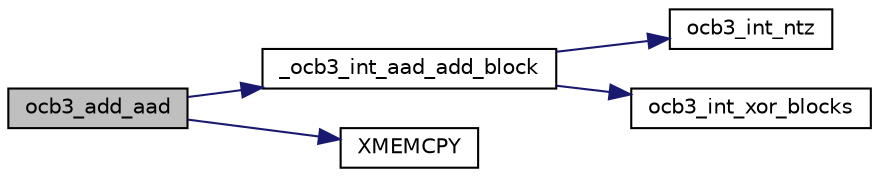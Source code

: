 digraph "ocb3_add_aad"
{
 // LATEX_PDF_SIZE
  edge [fontname="Helvetica",fontsize="10",labelfontname="Helvetica",labelfontsize="10"];
  node [fontname="Helvetica",fontsize="10",shape=record];
  rankdir="LR";
  Node8 [label="ocb3_add_aad",height=0.2,width=0.4,color="black", fillcolor="grey75", style="filled", fontcolor="black",tooltip="Add AAD - additional associated data."];
  Node8 -> Node9 [color="midnightblue",fontsize="10",style="solid"];
  Node9 [label="_ocb3_int_aad_add_block",height=0.2,width=0.4,color="black", fillcolor="white", style="filled",URL="$ocb3__add__aad_8c.html#ad03a0d62d1bb1257ed7b9c4f0373c028",tooltip="Add one block of AAD data (internal function)"];
  Node9 -> Node10 [color="midnightblue",fontsize="10",style="solid"];
  Node10 [label="ocb3_int_ntz",height=0.2,width=0.4,color="black", fillcolor="white", style="filled",URL="$ocb3__int__ntz_8c.html#ac4af92f890be670e795a758ec452b402",tooltip="Returns the number of leading zero bits [from lsb up] (internal function)"];
  Node9 -> Node11 [color="midnightblue",fontsize="10",style="solid"];
  Node11 [label="ocb3_int_xor_blocks",height=0.2,width=0.4,color="black", fillcolor="white", style="filled",URL="$ocb3__int__xor__blocks_8c.html#a5bf6caa4615657cdfd8f8941620a987c",tooltip="Compute xor for two blocks of bytes 'out = block_a XOR block_b' (internal function)"];
  Node8 -> Node12 [color="midnightblue",fontsize="10",style="solid"];
  Node12 [label="XMEMCPY",height=0.2,width=0.4,color="black", fillcolor="white", style="filled",URL="$tomcrypt__cfg_8h.html#a7691dd48d60d5fc6daf2fa7ec4c55e12",tooltip=" "];
}

